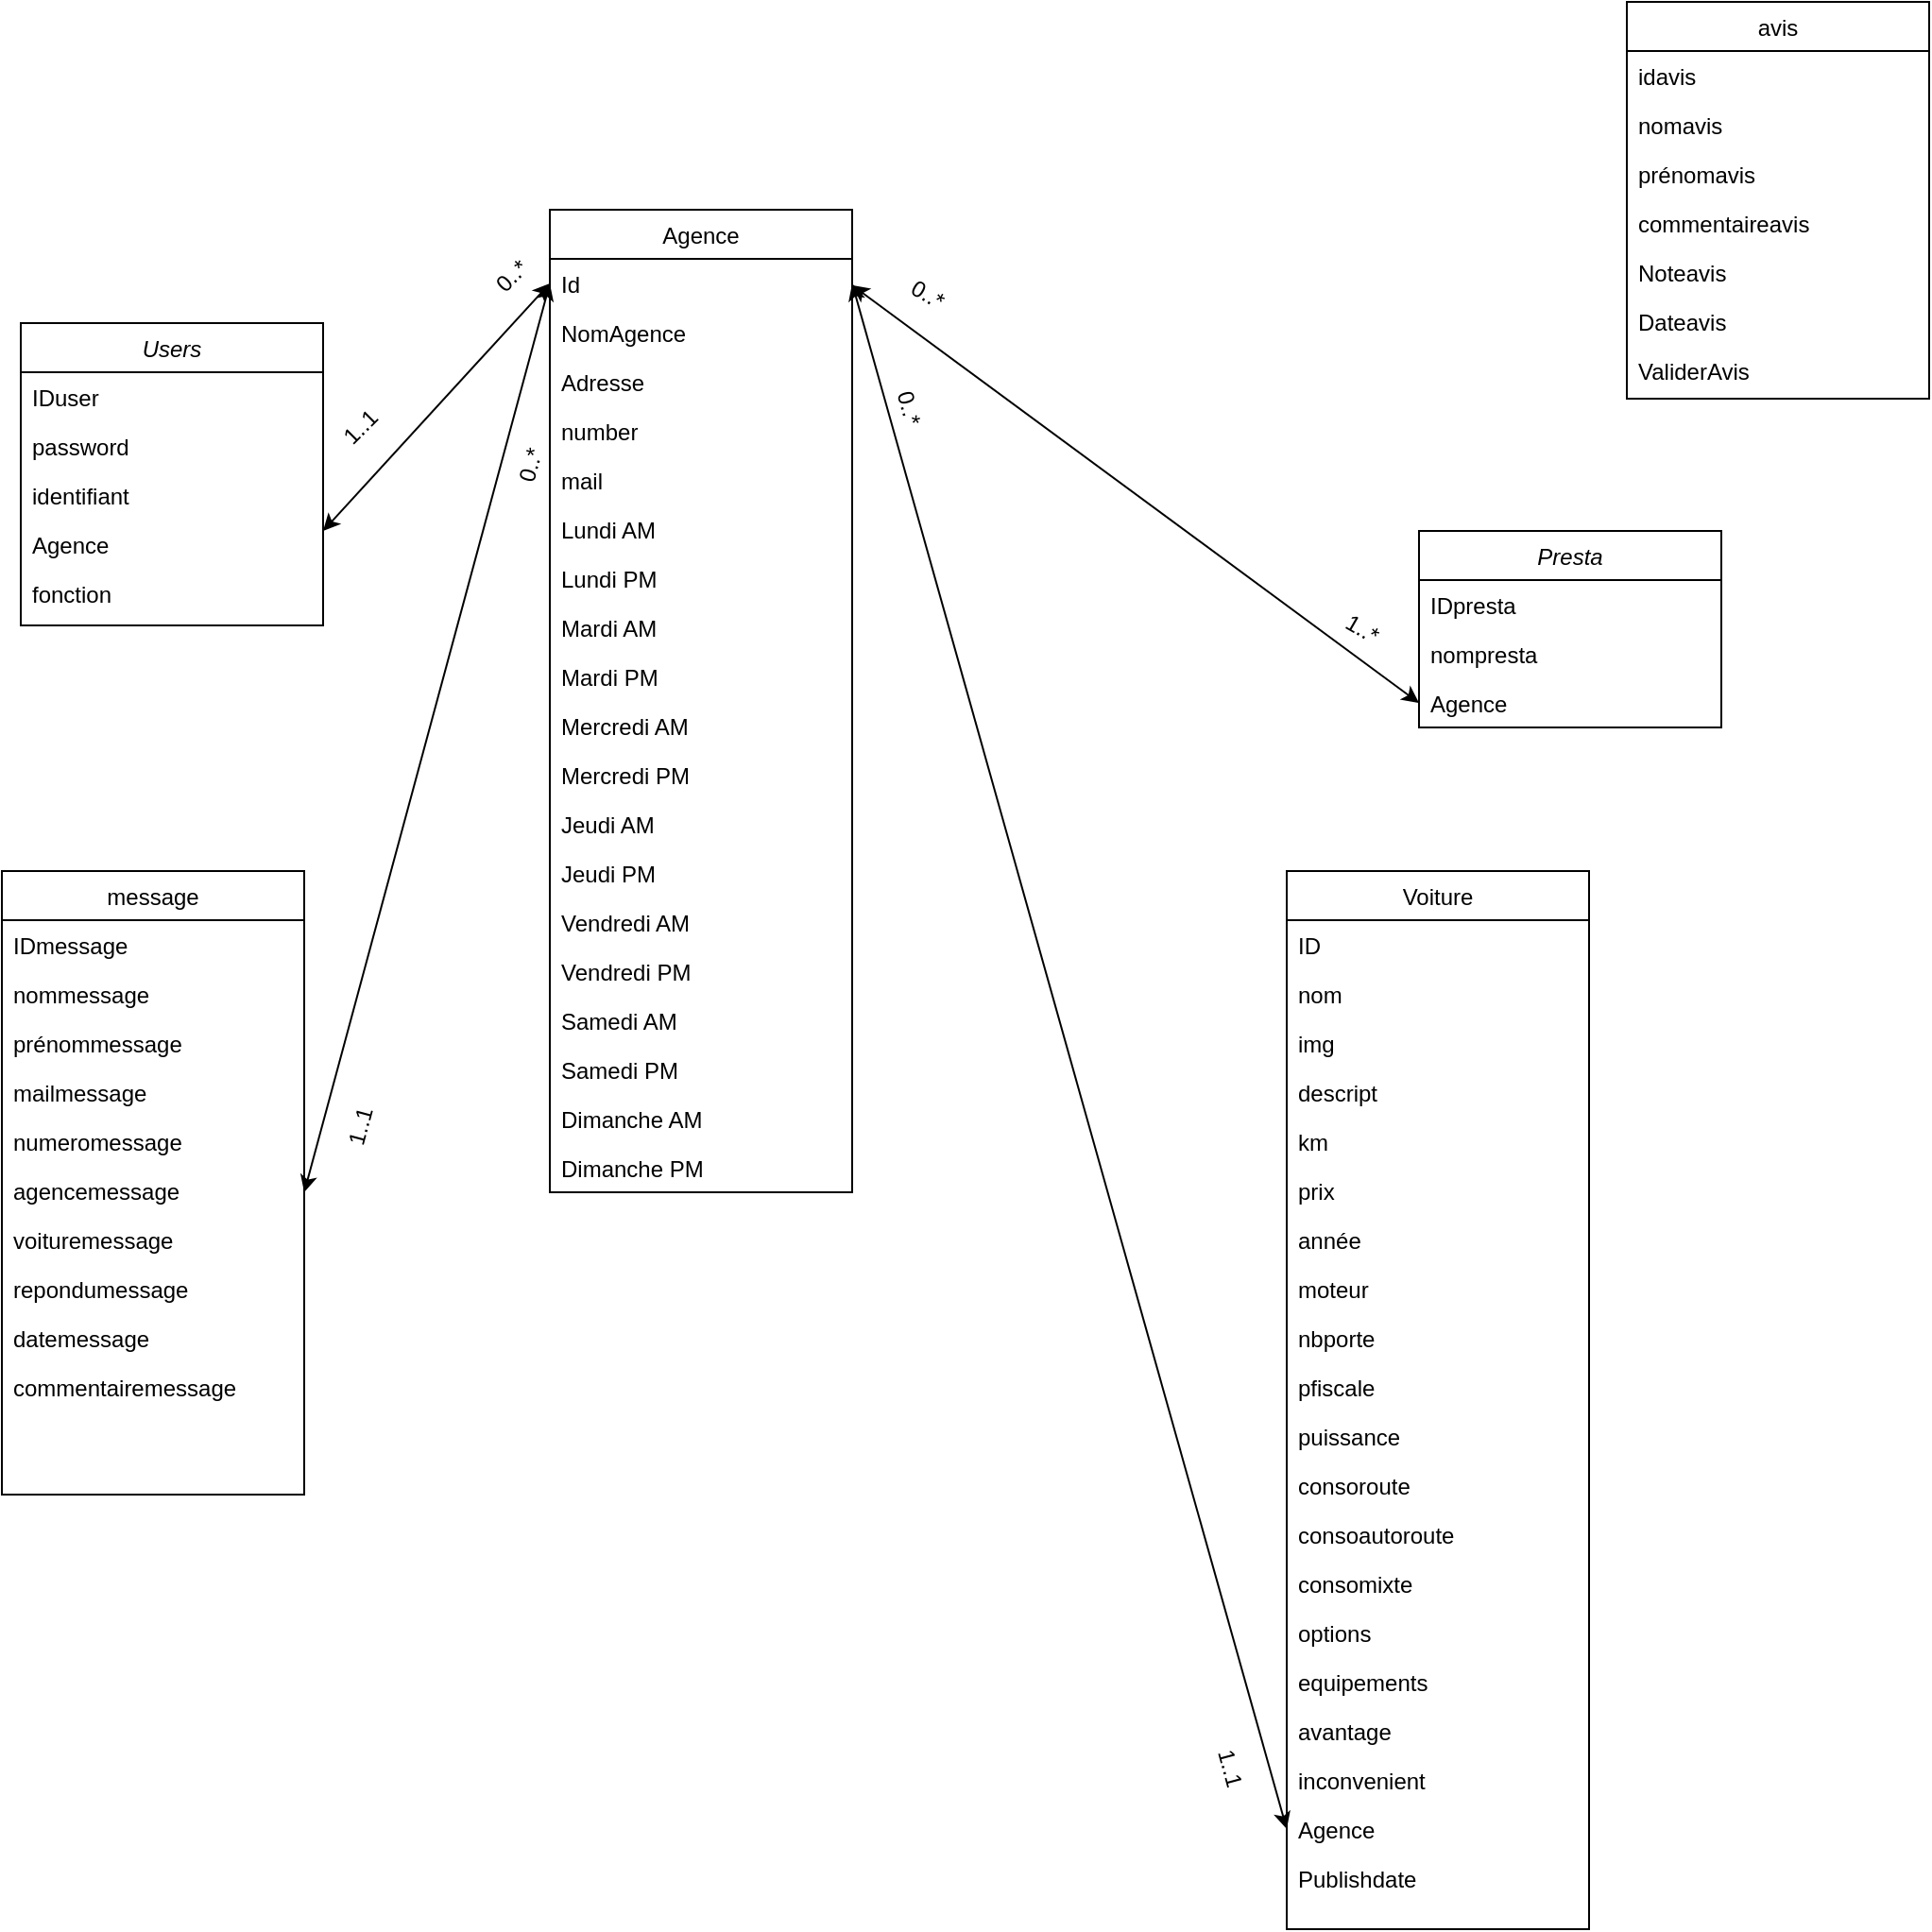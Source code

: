 <mxfile version="21.3.8" type="device">
  <diagram id="C5RBs43oDa-KdzZeNtuy" name="Page-1">
    <mxGraphModel dx="1444" dy="796" grid="1" gridSize="10" guides="1" tooltips="1" connect="1" arrows="1" fold="1" page="1" pageScale="1" pageWidth="827" pageHeight="1169" math="0" shadow="0">
      <root>
        <mxCell id="WIyWlLk6GJQsqaUBKTNV-0" />
        <mxCell id="WIyWlLk6GJQsqaUBKTNV-1" parent="WIyWlLk6GJQsqaUBKTNV-0" />
        <mxCell id="zkfFHV4jXpPFQw0GAbJ--6" value="Agence" style="swimlane;fontStyle=0;align=center;verticalAlign=top;childLayout=stackLayout;horizontal=1;startSize=26;horizontalStack=0;resizeParent=1;resizeLast=0;collapsible=1;marginBottom=0;rounded=0;shadow=0;strokeWidth=1;" parent="WIyWlLk6GJQsqaUBKTNV-1" vertex="1">
          <mxGeometry x="360" y="130" width="160" height="520" as="geometry">
            <mxRectangle x="130" y="380" width="160" height="26" as="alternateBounds" />
          </mxGeometry>
        </mxCell>
        <mxCell id="zkfFHV4jXpPFQw0GAbJ--7" value="Id    " style="text;align=left;verticalAlign=top;spacingLeft=4;spacingRight=4;overflow=hidden;rotatable=0;points=[[0,0.5],[1,0.5]];portConstraint=eastwest;" parent="zkfFHV4jXpPFQw0GAbJ--6" vertex="1">
          <mxGeometry y="26" width="160" height="26" as="geometry" />
        </mxCell>
        <mxCell id="zkfFHV4jXpPFQw0GAbJ--8" value="NomAgence    " style="text;align=left;verticalAlign=top;spacingLeft=4;spacingRight=4;overflow=hidden;rotatable=0;points=[[0,0.5],[1,0.5]];portConstraint=eastwest;rounded=0;shadow=0;html=0;" parent="zkfFHV4jXpPFQw0GAbJ--6" vertex="1">
          <mxGeometry y="52" width="160" height="26" as="geometry" />
        </mxCell>
        <mxCell id="9ano3aEPRu6-5v7LYFzL-0" value="Adresse" style="text;align=left;verticalAlign=top;spacingLeft=4;spacingRight=4;overflow=hidden;rotatable=0;points=[[0,0.5],[1,0.5]];portConstraint=eastwest;rounded=0;shadow=0;html=0;" vertex="1" parent="zkfFHV4jXpPFQw0GAbJ--6">
          <mxGeometry y="78" width="160" height="26" as="geometry" />
        </mxCell>
        <mxCell id="9ano3aEPRu6-5v7LYFzL-1" value="number" style="text;align=left;verticalAlign=top;spacingLeft=4;spacingRight=4;overflow=hidden;rotatable=0;points=[[0,0.5],[1,0.5]];portConstraint=eastwest;rounded=0;shadow=0;html=0;" vertex="1" parent="zkfFHV4jXpPFQw0GAbJ--6">
          <mxGeometry y="104" width="160" height="26" as="geometry" />
        </mxCell>
        <mxCell id="9ano3aEPRu6-5v7LYFzL-2" value="mail" style="text;align=left;verticalAlign=top;spacingLeft=4;spacingRight=4;overflow=hidden;rotatable=0;points=[[0,0.5],[1,0.5]];portConstraint=eastwest;rounded=0;shadow=0;html=0;" vertex="1" parent="zkfFHV4jXpPFQw0GAbJ--6">
          <mxGeometry y="130" width="160" height="26" as="geometry" />
        </mxCell>
        <mxCell id="9ano3aEPRu6-5v7LYFzL-3" value="Lundi AM " style="text;align=left;verticalAlign=top;spacingLeft=4;spacingRight=4;overflow=hidden;rotatable=0;points=[[0,0.5],[1,0.5]];portConstraint=eastwest;rounded=0;shadow=0;html=0;" vertex="1" parent="zkfFHV4jXpPFQw0GAbJ--6">
          <mxGeometry y="156" width="160" height="26" as="geometry" />
        </mxCell>
        <mxCell id="9ano3aEPRu6-5v7LYFzL-6" value="Lundi PM " style="text;align=left;verticalAlign=top;spacingLeft=4;spacingRight=4;overflow=hidden;rotatable=0;points=[[0,0.5],[1,0.5]];portConstraint=eastwest;rounded=0;shadow=0;html=0;" vertex="1" parent="zkfFHV4jXpPFQw0GAbJ--6">
          <mxGeometry y="182" width="160" height="26" as="geometry" />
        </mxCell>
        <mxCell id="9ano3aEPRu6-5v7LYFzL-16" value="Mardi AM " style="text;align=left;verticalAlign=top;spacingLeft=4;spacingRight=4;overflow=hidden;rotatable=0;points=[[0,0.5],[1,0.5]];portConstraint=eastwest;rounded=0;shadow=0;html=0;" vertex="1" parent="zkfFHV4jXpPFQw0GAbJ--6">
          <mxGeometry y="208" width="160" height="26" as="geometry" />
        </mxCell>
        <mxCell id="9ano3aEPRu6-5v7LYFzL-15" value="Mardi PM " style="text;align=left;verticalAlign=top;spacingLeft=4;spacingRight=4;overflow=hidden;rotatable=0;points=[[0,0.5],[1,0.5]];portConstraint=eastwest;rounded=0;shadow=0;html=0;" vertex="1" parent="zkfFHV4jXpPFQw0GAbJ--6">
          <mxGeometry y="234" width="160" height="26" as="geometry" />
        </mxCell>
        <mxCell id="9ano3aEPRu6-5v7LYFzL-14" value="Mercredi AM " style="text;align=left;verticalAlign=top;spacingLeft=4;spacingRight=4;overflow=hidden;rotatable=0;points=[[0,0.5],[1,0.5]];portConstraint=eastwest;rounded=0;shadow=0;html=0;" vertex="1" parent="zkfFHV4jXpPFQw0GAbJ--6">
          <mxGeometry y="260" width="160" height="26" as="geometry" />
        </mxCell>
        <mxCell id="9ano3aEPRu6-5v7LYFzL-13" value="Mercredi PM " style="text;align=left;verticalAlign=top;spacingLeft=4;spacingRight=4;overflow=hidden;rotatable=0;points=[[0,0.5],[1,0.5]];portConstraint=eastwest;rounded=0;shadow=0;html=0;" vertex="1" parent="zkfFHV4jXpPFQw0GAbJ--6">
          <mxGeometry y="286" width="160" height="26" as="geometry" />
        </mxCell>
        <mxCell id="9ano3aEPRu6-5v7LYFzL-12" value="Jeudi AM" style="text;align=left;verticalAlign=top;spacingLeft=4;spacingRight=4;overflow=hidden;rotatable=0;points=[[0,0.5],[1,0.5]];portConstraint=eastwest;rounded=0;shadow=0;html=0;" vertex="1" parent="zkfFHV4jXpPFQw0GAbJ--6">
          <mxGeometry y="312" width="160" height="26" as="geometry" />
        </mxCell>
        <mxCell id="9ano3aEPRu6-5v7LYFzL-11" value="Jeudi PM" style="text;align=left;verticalAlign=top;spacingLeft=4;spacingRight=4;overflow=hidden;rotatable=0;points=[[0,0.5],[1,0.5]];portConstraint=eastwest;rounded=0;shadow=0;html=0;" vertex="1" parent="zkfFHV4jXpPFQw0GAbJ--6">
          <mxGeometry y="338" width="160" height="26" as="geometry" />
        </mxCell>
        <mxCell id="9ano3aEPRu6-5v7LYFzL-10" value="Vendredi AM" style="text;align=left;verticalAlign=top;spacingLeft=4;spacingRight=4;overflow=hidden;rotatable=0;points=[[0,0.5],[1,0.5]];portConstraint=eastwest;rounded=0;shadow=0;html=0;" vertex="1" parent="zkfFHV4jXpPFQw0GAbJ--6">
          <mxGeometry y="364" width="160" height="26" as="geometry" />
        </mxCell>
        <mxCell id="9ano3aEPRu6-5v7LYFzL-9" value="Vendredi PM" style="text;align=left;verticalAlign=top;spacingLeft=4;spacingRight=4;overflow=hidden;rotatable=0;points=[[0,0.5],[1,0.5]];portConstraint=eastwest;rounded=0;shadow=0;html=0;" vertex="1" parent="zkfFHV4jXpPFQw0GAbJ--6">
          <mxGeometry y="390" width="160" height="26" as="geometry" />
        </mxCell>
        <mxCell id="9ano3aEPRu6-5v7LYFzL-8" value="Samedi AM" style="text;align=left;verticalAlign=top;spacingLeft=4;spacingRight=4;overflow=hidden;rotatable=0;points=[[0,0.5],[1,0.5]];portConstraint=eastwest;rounded=0;shadow=0;html=0;" vertex="1" parent="zkfFHV4jXpPFQw0GAbJ--6">
          <mxGeometry y="416" width="160" height="26" as="geometry" />
        </mxCell>
        <mxCell id="9ano3aEPRu6-5v7LYFzL-7" value="Samedi PM" style="text;align=left;verticalAlign=top;spacingLeft=4;spacingRight=4;overflow=hidden;rotatable=0;points=[[0,0.5],[1,0.5]];portConstraint=eastwest;rounded=0;shadow=0;html=0;" vertex="1" parent="zkfFHV4jXpPFQw0GAbJ--6">
          <mxGeometry y="442" width="160" height="26" as="geometry" />
        </mxCell>
        <mxCell id="9ano3aEPRu6-5v7LYFzL-5" value="Dimanche AM" style="text;align=left;verticalAlign=top;spacingLeft=4;spacingRight=4;overflow=hidden;rotatable=0;points=[[0,0.5],[1,0.5]];portConstraint=eastwest;rounded=0;shadow=0;html=0;" vertex="1" parent="zkfFHV4jXpPFQw0GAbJ--6">
          <mxGeometry y="468" width="160" height="26" as="geometry" />
        </mxCell>
        <mxCell id="9ano3aEPRu6-5v7LYFzL-4" value="Dimanche PM" style="text;align=left;verticalAlign=top;spacingLeft=4;spacingRight=4;overflow=hidden;rotatable=0;points=[[0,0.5],[1,0.5]];portConstraint=eastwest;rounded=0;shadow=0;html=0;" vertex="1" parent="zkfFHV4jXpPFQw0GAbJ--6">
          <mxGeometry y="494" width="160" height="26" as="geometry" />
        </mxCell>
        <mxCell id="zkfFHV4jXpPFQw0GAbJ--13" value="avis" style="swimlane;fontStyle=0;align=center;verticalAlign=top;childLayout=stackLayout;horizontal=1;startSize=26;horizontalStack=0;resizeParent=1;resizeLast=0;collapsible=1;marginBottom=0;rounded=0;shadow=0;strokeWidth=1;" parent="WIyWlLk6GJQsqaUBKTNV-1" vertex="1">
          <mxGeometry x="930" y="20" width="160" height="210" as="geometry">
            <mxRectangle x="340" y="380" width="170" height="26" as="alternateBounds" />
          </mxGeometry>
        </mxCell>
        <mxCell id="zkfFHV4jXpPFQw0GAbJ--14" value="idavis" style="text;align=left;verticalAlign=top;spacingLeft=4;spacingRight=4;overflow=hidden;rotatable=0;points=[[0,0.5],[1,0.5]];portConstraint=eastwest;" parent="zkfFHV4jXpPFQw0GAbJ--13" vertex="1">
          <mxGeometry y="26" width="160" height="26" as="geometry" />
        </mxCell>
        <mxCell id="9ano3aEPRu6-5v7LYFzL-23" value="nomavis" style="text;align=left;verticalAlign=top;spacingLeft=4;spacingRight=4;overflow=hidden;rotatable=0;points=[[0,0.5],[1,0.5]];portConstraint=eastwest;" vertex="1" parent="zkfFHV4jXpPFQw0GAbJ--13">
          <mxGeometry y="52" width="160" height="26" as="geometry" />
        </mxCell>
        <mxCell id="9ano3aEPRu6-5v7LYFzL-22" value="prénomavis" style="text;align=left;verticalAlign=top;spacingLeft=4;spacingRight=4;overflow=hidden;rotatable=0;points=[[0,0.5],[1,0.5]];portConstraint=eastwest;" vertex="1" parent="zkfFHV4jXpPFQw0GAbJ--13">
          <mxGeometry y="78" width="160" height="26" as="geometry" />
        </mxCell>
        <mxCell id="9ano3aEPRu6-5v7LYFzL-21" value="commentaireavis" style="text;align=left;verticalAlign=top;spacingLeft=4;spacingRight=4;overflow=hidden;rotatable=0;points=[[0,0.5],[1,0.5]];portConstraint=eastwest;" vertex="1" parent="zkfFHV4jXpPFQw0GAbJ--13">
          <mxGeometry y="104" width="160" height="26" as="geometry" />
        </mxCell>
        <mxCell id="9ano3aEPRu6-5v7LYFzL-20" value="Noteavis" style="text;align=left;verticalAlign=top;spacingLeft=4;spacingRight=4;overflow=hidden;rotatable=0;points=[[0,0.5],[1,0.5]];portConstraint=eastwest;" vertex="1" parent="zkfFHV4jXpPFQw0GAbJ--13">
          <mxGeometry y="130" width="160" height="26" as="geometry" />
        </mxCell>
        <mxCell id="9ano3aEPRu6-5v7LYFzL-19" value="Dateavis" style="text;align=left;verticalAlign=top;spacingLeft=4;spacingRight=4;overflow=hidden;rotatable=0;points=[[0,0.5],[1,0.5]];portConstraint=eastwest;" vertex="1" parent="zkfFHV4jXpPFQw0GAbJ--13">
          <mxGeometry y="156" width="160" height="26" as="geometry" />
        </mxCell>
        <mxCell id="9ano3aEPRu6-5v7LYFzL-18" value="ValiderAvis" style="text;align=left;verticalAlign=top;spacingLeft=4;spacingRight=4;overflow=hidden;rotatable=0;points=[[0,0.5],[1,0.5]];portConstraint=eastwest;" vertex="1" parent="zkfFHV4jXpPFQw0GAbJ--13">
          <mxGeometry y="182" width="160" height="26" as="geometry" />
        </mxCell>
        <mxCell id="9ano3aEPRu6-5v7LYFzL-25" value="message" style="swimlane;fontStyle=0;align=center;verticalAlign=top;childLayout=stackLayout;horizontal=1;startSize=26;horizontalStack=0;resizeParent=1;resizeLast=0;collapsible=1;marginBottom=0;rounded=0;shadow=0;strokeWidth=1;" vertex="1" parent="WIyWlLk6GJQsqaUBKTNV-1">
          <mxGeometry x="70" y="480" width="160" height="330" as="geometry">
            <mxRectangle x="340" y="380" width="170" height="26" as="alternateBounds" />
          </mxGeometry>
        </mxCell>
        <mxCell id="9ano3aEPRu6-5v7LYFzL-26" value="IDmessage" style="text;align=left;verticalAlign=top;spacingLeft=4;spacingRight=4;overflow=hidden;rotatable=0;points=[[0,0.5],[1,0.5]];portConstraint=eastwest;" vertex="1" parent="9ano3aEPRu6-5v7LYFzL-25">
          <mxGeometry y="26" width="160" height="26" as="geometry" />
        </mxCell>
        <mxCell id="9ano3aEPRu6-5v7LYFzL-27" value="nommessage    " style="text;align=left;verticalAlign=top;spacingLeft=4;spacingRight=4;overflow=hidden;rotatable=0;points=[[0,0.5],[1,0.5]];portConstraint=eastwest;" vertex="1" parent="9ano3aEPRu6-5v7LYFzL-25">
          <mxGeometry y="52" width="160" height="26" as="geometry" />
        </mxCell>
        <mxCell id="9ano3aEPRu6-5v7LYFzL-28" value="prénommessage" style="text;align=left;verticalAlign=top;spacingLeft=4;spacingRight=4;overflow=hidden;rotatable=0;points=[[0,0.5],[1,0.5]];portConstraint=eastwest;" vertex="1" parent="9ano3aEPRu6-5v7LYFzL-25">
          <mxGeometry y="78" width="160" height="26" as="geometry" />
        </mxCell>
        <mxCell id="9ano3aEPRu6-5v7LYFzL-29" value="mailmessage" style="text;align=left;verticalAlign=top;spacingLeft=4;spacingRight=4;overflow=hidden;rotatable=0;points=[[0,0.5],[1,0.5]];portConstraint=eastwest;" vertex="1" parent="9ano3aEPRu6-5v7LYFzL-25">
          <mxGeometry y="104" width="160" height="26" as="geometry" />
        </mxCell>
        <mxCell id="9ano3aEPRu6-5v7LYFzL-30" value="numeromessage" style="text;align=left;verticalAlign=top;spacingLeft=4;spacingRight=4;overflow=hidden;rotatable=0;points=[[0,0.5],[1,0.5]];portConstraint=eastwest;" vertex="1" parent="9ano3aEPRu6-5v7LYFzL-25">
          <mxGeometry y="130" width="160" height="26" as="geometry" />
        </mxCell>
        <mxCell id="9ano3aEPRu6-5v7LYFzL-31" value="agencemessage" style="text;align=left;verticalAlign=top;spacingLeft=4;spacingRight=4;overflow=hidden;rotatable=0;points=[[0,0.5],[1,0.5]];portConstraint=eastwest;" vertex="1" parent="9ano3aEPRu6-5v7LYFzL-25">
          <mxGeometry y="156" width="160" height="26" as="geometry" />
        </mxCell>
        <mxCell id="9ano3aEPRu6-5v7LYFzL-32" value="voituremessage" style="text;align=left;verticalAlign=top;spacingLeft=4;spacingRight=4;overflow=hidden;rotatable=0;points=[[0,0.5],[1,0.5]];portConstraint=eastwest;" vertex="1" parent="9ano3aEPRu6-5v7LYFzL-25">
          <mxGeometry y="182" width="160" height="26" as="geometry" />
        </mxCell>
        <mxCell id="9ano3aEPRu6-5v7LYFzL-33" value="repondumessage" style="text;align=left;verticalAlign=top;spacingLeft=4;spacingRight=4;overflow=hidden;rotatable=0;points=[[0,0.5],[1,0.5]];portConstraint=eastwest;" vertex="1" parent="9ano3aEPRu6-5v7LYFzL-25">
          <mxGeometry y="208" width="160" height="26" as="geometry" />
        </mxCell>
        <mxCell id="9ano3aEPRu6-5v7LYFzL-35" value="datemessage" style="text;align=left;verticalAlign=top;spacingLeft=4;spacingRight=4;overflow=hidden;rotatable=0;points=[[0,0.5],[1,0.5]];portConstraint=eastwest;" vertex="1" parent="9ano3aEPRu6-5v7LYFzL-25">
          <mxGeometry y="234" width="160" height="26" as="geometry" />
        </mxCell>
        <mxCell id="9ano3aEPRu6-5v7LYFzL-34" value="commentairemessage" style="text;align=left;verticalAlign=top;spacingLeft=4;spacingRight=4;overflow=hidden;rotatable=0;points=[[0,0.5],[1,0.5]];portConstraint=eastwest;" vertex="1" parent="9ano3aEPRu6-5v7LYFzL-25">
          <mxGeometry y="260" width="160" height="26" as="geometry" />
        </mxCell>
        <mxCell id="9ano3aEPRu6-5v7LYFzL-36" value="Presta" style="swimlane;fontStyle=2;align=center;verticalAlign=top;childLayout=stackLayout;horizontal=1;startSize=26;horizontalStack=0;resizeParent=1;resizeLast=0;collapsible=1;marginBottom=0;rounded=0;shadow=0;strokeWidth=1;" vertex="1" parent="WIyWlLk6GJQsqaUBKTNV-1">
          <mxGeometry x="820" y="300" width="160" height="104" as="geometry">
            <mxRectangle x="230" y="140" width="160" height="26" as="alternateBounds" />
          </mxGeometry>
        </mxCell>
        <mxCell id="9ano3aEPRu6-5v7LYFzL-37" value="IDpresta" style="text;align=left;verticalAlign=top;spacingLeft=4;spacingRight=4;overflow=hidden;rotatable=0;points=[[0,0.5],[1,0.5]];portConstraint=eastwest;" vertex="1" parent="9ano3aEPRu6-5v7LYFzL-36">
          <mxGeometry y="26" width="160" height="26" as="geometry" />
        </mxCell>
        <mxCell id="9ano3aEPRu6-5v7LYFzL-38" value="nompresta" style="text;align=left;verticalAlign=top;spacingLeft=4;spacingRight=4;overflow=hidden;rotatable=0;points=[[0,0.5],[1,0.5]];portConstraint=eastwest;rounded=0;shadow=0;html=0;" vertex="1" parent="9ano3aEPRu6-5v7LYFzL-36">
          <mxGeometry y="52" width="160" height="26" as="geometry" />
        </mxCell>
        <mxCell id="9ano3aEPRu6-5v7LYFzL-39" value="Agence" style="text;align=left;verticalAlign=top;spacingLeft=4;spacingRight=4;overflow=hidden;rotatable=0;points=[[0,0.5],[1,0.5]];portConstraint=eastwest;rounded=0;shadow=0;html=0;" vertex="1" parent="9ano3aEPRu6-5v7LYFzL-36">
          <mxGeometry y="78" width="160" height="26" as="geometry" />
        </mxCell>
        <mxCell id="9ano3aEPRu6-5v7LYFzL-43" value="Users" style="swimlane;fontStyle=2;align=center;verticalAlign=top;childLayout=stackLayout;horizontal=1;startSize=26;horizontalStack=0;resizeParent=1;resizeLast=0;collapsible=1;marginBottom=0;rounded=0;shadow=0;strokeWidth=1;" vertex="1" parent="WIyWlLk6GJQsqaUBKTNV-1">
          <mxGeometry x="80" y="190" width="160" height="160" as="geometry">
            <mxRectangle x="230" y="140" width="160" height="26" as="alternateBounds" />
          </mxGeometry>
        </mxCell>
        <mxCell id="9ano3aEPRu6-5v7LYFzL-44" value="IDuser" style="text;align=left;verticalAlign=top;spacingLeft=4;spacingRight=4;overflow=hidden;rotatable=0;points=[[0,0.5],[1,0.5]];portConstraint=eastwest;" vertex="1" parent="9ano3aEPRu6-5v7LYFzL-43">
          <mxGeometry y="26" width="160" height="26" as="geometry" />
        </mxCell>
        <mxCell id="9ano3aEPRu6-5v7LYFzL-45" value="password" style="text;align=left;verticalAlign=top;spacingLeft=4;spacingRight=4;overflow=hidden;rotatable=0;points=[[0,0.5],[1,0.5]];portConstraint=eastwest;rounded=0;shadow=0;html=0;" vertex="1" parent="9ano3aEPRu6-5v7LYFzL-43">
          <mxGeometry y="52" width="160" height="26" as="geometry" />
        </mxCell>
        <mxCell id="9ano3aEPRu6-5v7LYFzL-46" value="identifiant" style="text;align=left;verticalAlign=top;spacingLeft=4;spacingRight=4;overflow=hidden;rotatable=0;points=[[0,0.5],[1,0.5]];portConstraint=eastwest;rounded=0;shadow=0;html=0;" vertex="1" parent="9ano3aEPRu6-5v7LYFzL-43">
          <mxGeometry y="78" width="160" height="26" as="geometry" />
        </mxCell>
        <mxCell id="9ano3aEPRu6-5v7LYFzL-48" value="Agence" style="text;align=left;verticalAlign=top;spacingLeft=4;spacingRight=4;overflow=hidden;rotatable=0;points=[[0,0.5],[1,0.5]];portConstraint=eastwest;rounded=0;shadow=0;html=0;" vertex="1" parent="9ano3aEPRu6-5v7LYFzL-43">
          <mxGeometry y="104" width="160" height="26" as="geometry" />
        </mxCell>
        <mxCell id="9ano3aEPRu6-5v7LYFzL-47" value="fonction" style="text;align=left;verticalAlign=top;spacingLeft=4;spacingRight=4;overflow=hidden;rotatable=0;points=[[0,0.5],[1,0.5]];portConstraint=eastwest;rounded=0;shadow=0;html=0;" vertex="1" parent="9ano3aEPRu6-5v7LYFzL-43">
          <mxGeometry y="130" width="160" height="26" as="geometry" />
        </mxCell>
        <mxCell id="9ano3aEPRu6-5v7LYFzL-49" value="Voiture" style="swimlane;fontStyle=0;align=center;verticalAlign=top;childLayout=stackLayout;horizontal=1;startSize=26;horizontalStack=0;resizeParent=1;resizeLast=0;collapsible=1;marginBottom=0;rounded=0;shadow=0;strokeWidth=1;" vertex="1" parent="WIyWlLk6GJQsqaUBKTNV-1">
          <mxGeometry x="750" y="480" width="160" height="560" as="geometry">
            <mxRectangle x="550" y="140" width="160" height="26" as="alternateBounds" />
          </mxGeometry>
        </mxCell>
        <mxCell id="9ano3aEPRu6-5v7LYFzL-50" value="ID" style="text;align=left;verticalAlign=top;spacingLeft=4;spacingRight=4;overflow=hidden;rotatable=0;points=[[0,0.5],[1,0.5]];portConstraint=eastwest;" vertex="1" parent="9ano3aEPRu6-5v7LYFzL-49">
          <mxGeometry y="26" width="160" height="26" as="geometry" />
        </mxCell>
        <mxCell id="9ano3aEPRu6-5v7LYFzL-51" value="nom" style="text;align=left;verticalAlign=top;spacingLeft=4;spacingRight=4;overflow=hidden;rotatable=0;points=[[0,0.5],[1,0.5]];portConstraint=eastwest;rounded=0;shadow=0;html=0;" vertex="1" parent="9ano3aEPRu6-5v7LYFzL-49">
          <mxGeometry y="52" width="160" height="26" as="geometry" />
        </mxCell>
        <mxCell id="9ano3aEPRu6-5v7LYFzL-52" value="img" style="text;align=left;verticalAlign=top;spacingLeft=4;spacingRight=4;overflow=hidden;rotatable=0;points=[[0,0.5],[1,0.5]];portConstraint=eastwest;rounded=0;shadow=0;html=0;" vertex="1" parent="9ano3aEPRu6-5v7LYFzL-49">
          <mxGeometry y="78" width="160" height="26" as="geometry" />
        </mxCell>
        <mxCell id="9ano3aEPRu6-5v7LYFzL-53" value="descript" style="text;align=left;verticalAlign=top;spacingLeft=4;spacingRight=4;overflow=hidden;rotatable=0;points=[[0,0.5],[1,0.5]];portConstraint=eastwest;rounded=0;shadow=0;html=0;" vertex="1" parent="9ano3aEPRu6-5v7LYFzL-49">
          <mxGeometry y="104" width="160" height="26" as="geometry" />
        </mxCell>
        <mxCell id="9ano3aEPRu6-5v7LYFzL-54" value="km" style="text;align=left;verticalAlign=top;spacingLeft=4;spacingRight=4;overflow=hidden;rotatable=0;points=[[0,0.5],[1,0.5]];portConstraint=eastwest;rounded=0;shadow=0;html=0;" vertex="1" parent="9ano3aEPRu6-5v7LYFzL-49">
          <mxGeometry y="130" width="160" height="26" as="geometry" />
        </mxCell>
        <mxCell id="9ano3aEPRu6-5v7LYFzL-61" value="prix" style="text;align=left;verticalAlign=top;spacingLeft=4;spacingRight=4;overflow=hidden;rotatable=0;points=[[0,0.5],[1,0.5]];portConstraint=eastwest;rounded=0;shadow=0;html=0;" vertex="1" parent="9ano3aEPRu6-5v7LYFzL-49">
          <mxGeometry y="156" width="160" height="26" as="geometry" />
        </mxCell>
        <mxCell id="9ano3aEPRu6-5v7LYFzL-70" value="année" style="text;align=left;verticalAlign=top;spacingLeft=4;spacingRight=4;overflow=hidden;rotatable=0;points=[[0,0.5],[1,0.5]];portConstraint=eastwest;rounded=0;shadow=0;html=0;" vertex="1" parent="9ano3aEPRu6-5v7LYFzL-49">
          <mxGeometry y="182" width="160" height="26" as="geometry" />
        </mxCell>
        <mxCell id="9ano3aEPRu6-5v7LYFzL-67" value="moteur" style="text;align=left;verticalAlign=top;spacingLeft=4;spacingRight=4;overflow=hidden;rotatable=0;points=[[0,0.5],[1,0.5]];portConstraint=eastwest;rounded=0;shadow=0;html=0;" vertex="1" parent="9ano3aEPRu6-5v7LYFzL-49">
          <mxGeometry y="208" width="160" height="26" as="geometry" />
        </mxCell>
        <mxCell id="9ano3aEPRu6-5v7LYFzL-66" value="nbporte" style="text;align=left;verticalAlign=top;spacingLeft=4;spacingRight=4;overflow=hidden;rotatable=0;points=[[0,0.5],[1,0.5]];portConstraint=eastwest;rounded=0;shadow=0;html=0;" vertex="1" parent="9ano3aEPRu6-5v7LYFzL-49">
          <mxGeometry y="234" width="160" height="26" as="geometry" />
        </mxCell>
        <mxCell id="9ano3aEPRu6-5v7LYFzL-65" value="pfiscale" style="text;align=left;verticalAlign=top;spacingLeft=4;spacingRight=4;overflow=hidden;rotatable=0;points=[[0,0.5],[1,0.5]];portConstraint=eastwest;rounded=0;shadow=0;html=0;" vertex="1" parent="9ano3aEPRu6-5v7LYFzL-49">
          <mxGeometry y="260" width="160" height="26" as="geometry" />
        </mxCell>
        <mxCell id="9ano3aEPRu6-5v7LYFzL-64" value="puissance" style="text;align=left;verticalAlign=top;spacingLeft=4;spacingRight=4;overflow=hidden;rotatable=0;points=[[0,0.5],[1,0.5]];portConstraint=eastwest;rounded=0;shadow=0;html=0;" vertex="1" parent="9ano3aEPRu6-5v7LYFzL-49">
          <mxGeometry y="286" width="160" height="26" as="geometry" />
        </mxCell>
        <mxCell id="9ano3aEPRu6-5v7LYFzL-63" value="consoroute" style="text;align=left;verticalAlign=top;spacingLeft=4;spacingRight=4;overflow=hidden;rotatable=0;points=[[0,0.5],[1,0.5]];portConstraint=eastwest;rounded=0;shadow=0;html=0;" vertex="1" parent="9ano3aEPRu6-5v7LYFzL-49">
          <mxGeometry y="312" width="160" height="26" as="geometry" />
        </mxCell>
        <mxCell id="9ano3aEPRu6-5v7LYFzL-62" value="consoautoroute" style="text;align=left;verticalAlign=top;spacingLeft=4;spacingRight=4;overflow=hidden;rotatable=0;points=[[0,0.5],[1,0.5]];portConstraint=eastwest;rounded=0;shadow=0;html=0;" vertex="1" parent="9ano3aEPRu6-5v7LYFzL-49">
          <mxGeometry y="338" width="160" height="26" as="geometry" />
        </mxCell>
        <mxCell id="9ano3aEPRu6-5v7LYFzL-60" value="consomixte" style="text;align=left;verticalAlign=top;spacingLeft=4;spacingRight=4;overflow=hidden;rotatable=0;points=[[0,0.5],[1,0.5]];portConstraint=eastwest;rounded=0;shadow=0;html=0;" vertex="1" parent="9ano3aEPRu6-5v7LYFzL-49">
          <mxGeometry y="364" width="160" height="26" as="geometry" />
        </mxCell>
        <mxCell id="9ano3aEPRu6-5v7LYFzL-59" value="options" style="text;align=left;verticalAlign=top;spacingLeft=4;spacingRight=4;overflow=hidden;rotatable=0;points=[[0,0.5],[1,0.5]];portConstraint=eastwest;rounded=0;shadow=0;html=0;" vertex="1" parent="9ano3aEPRu6-5v7LYFzL-49">
          <mxGeometry y="390" width="160" height="26" as="geometry" />
        </mxCell>
        <mxCell id="9ano3aEPRu6-5v7LYFzL-58" value="equipements" style="text;align=left;verticalAlign=top;spacingLeft=4;spacingRight=4;overflow=hidden;rotatable=0;points=[[0,0.5],[1,0.5]];portConstraint=eastwest;rounded=0;shadow=0;html=0;" vertex="1" parent="9ano3aEPRu6-5v7LYFzL-49">
          <mxGeometry y="416" width="160" height="26" as="geometry" />
        </mxCell>
        <mxCell id="9ano3aEPRu6-5v7LYFzL-72" value="avantage" style="text;align=left;verticalAlign=top;spacingLeft=4;spacingRight=4;overflow=hidden;rotatable=0;points=[[0,0.5],[1,0.5]];portConstraint=eastwest;rounded=0;shadow=0;html=0;" vertex="1" parent="9ano3aEPRu6-5v7LYFzL-49">
          <mxGeometry y="442" width="160" height="26" as="geometry" />
        </mxCell>
        <mxCell id="9ano3aEPRu6-5v7LYFzL-71" value="inconvenient" style="text;align=left;verticalAlign=top;spacingLeft=4;spacingRight=4;overflow=hidden;rotatable=0;points=[[0,0.5],[1,0.5]];portConstraint=eastwest;rounded=0;shadow=0;html=0;" vertex="1" parent="9ano3aEPRu6-5v7LYFzL-49">
          <mxGeometry y="468" width="160" height="26" as="geometry" />
        </mxCell>
        <mxCell id="9ano3aEPRu6-5v7LYFzL-69" value="Agence" style="text;align=left;verticalAlign=top;spacingLeft=4;spacingRight=4;overflow=hidden;rotatable=0;points=[[0,0.5],[1,0.5]];portConstraint=eastwest;rounded=0;shadow=0;html=0;" vertex="1" parent="9ano3aEPRu6-5v7LYFzL-49">
          <mxGeometry y="494" width="160" height="26" as="geometry" />
        </mxCell>
        <mxCell id="9ano3aEPRu6-5v7LYFzL-68" value="Publishdate" style="text;align=left;verticalAlign=top;spacingLeft=4;spacingRight=4;overflow=hidden;rotatable=0;points=[[0,0.5],[1,0.5]];portConstraint=eastwest;rounded=0;shadow=0;html=0;" vertex="1" parent="9ano3aEPRu6-5v7LYFzL-49">
          <mxGeometry y="520" width="160" height="26" as="geometry" />
        </mxCell>
        <mxCell id="9ano3aEPRu6-5v7LYFzL-75" value="" style="endArrow=classic;startArrow=classic;html=1;rounded=0;entryX=0;entryY=0.5;entryDx=0;entryDy=0;exitX=1;exitY=0.5;exitDx=0;exitDy=0;" edge="1" parent="WIyWlLk6GJQsqaUBKTNV-1" source="zkfFHV4jXpPFQw0GAbJ--7" target="9ano3aEPRu6-5v7LYFzL-69">
          <mxGeometry width="50" height="50" relative="1" as="geometry">
            <mxPoint x="520" y="200" as="sourcePoint" />
            <mxPoint x="570" y="150" as="targetPoint" />
          </mxGeometry>
        </mxCell>
        <mxCell id="9ano3aEPRu6-5v7LYFzL-76" value="" style="endArrow=classic;startArrow=classic;html=1;rounded=0;entryX=0;entryY=0.5;entryDx=0;entryDy=0;" edge="1" parent="WIyWlLk6GJQsqaUBKTNV-1" target="zkfFHV4jXpPFQw0GAbJ--7">
          <mxGeometry width="50" height="50" relative="1" as="geometry">
            <mxPoint x="240" y="300" as="sourcePoint" />
            <mxPoint x="290" y="250" as="targetPoint" />
          </mxGeometry>
        </mxCell>
        <mxCell id="9ano3aEPRu6-5v7LYFzL-77" value="" style="endArrow=classic;startArrow=classic;html=1;rounded=0;entryX=0;entryY=0.5;entryDx=0;entryDy=0;" edge="1" parent="WIyWlLk6GJQsqaUBKTNV-1" target="zkfFHV4jXpPFQw0GAbJ--7">
          <mxGeometry width="50" height="50" relative="1" as="geometry">
            <mxPoint x="230" y="650" as="sourcePoint" />
            <mxPoint x="280" y="600" as="targetPoint" />
          </mxGeometry>
        </mxCell>
        <mxCell id="9ano3aEPRu6-5v7LYFzL-78" value="" style="endArrow=classic;startArrow=classic;html=1;rounded=0;entryX=0;entryY=0.5;entryDx=0;entryDy=0;" edge="1" parent="WIyWlLk6GJQsqaUBKTNV-1" target="9ano3aEPRu6-5v7LYFzL-39">
          <mxGeometry width="50" height="50" relative="1" as="geometry">
            <mxPoint x="520" y="170" as="sourcePoint" />
            <mxPoint x="570" y="120" as="targetPoint" />
          </mxGeometry>
        </mxCell>
        <mxCell id="9ano3aEPRu6-5v7LYFzL-79" value="1..1" style="text;html=1;strokeColor=none;fillColor=none;align=center;verticalAlign=middle;whiteSpace=wrap;rounded=0;rotation=-45;" vertex="1" parent="WIyWlLk6GJQsqaUBKTNV-1">
          <mxGeometry x="230" y="230" width="60" height="30" as="geometry" />
        </mxCell>
        <mxCell id="9ano3aEPRu6-5v7LYFzL-80" value="0..*" style="text;html=1;strokeColor=none;fillColor=none;align=center;verticalAlign=middle;whiteSpace=wrap;rounded=0;rotation=-45;" vertex="1" parent="WIyWlLk6GJQsqaUBKTNV-1">
          <mxGeometry x="310" y="150" width="60" height="30" as="geometry" />
        </mxCell>
        <mxCell id="9ano3aEPRu6-5v7LYFzL-82" value="1..1" style="text;html=1;strokeColor=none;fillColor=none;align=center;verticalAlign=middle;whiteSpace=wrap;rounded=0;rotation=-75;" vertex="1" parent="WIyWlLk6GJQsqaUBKTNV-1">
          <mxGeometry x="230" y="600" width="60" height="30" as="geometry" />
        </mxCell>
        <mxCell id="9ano3aEPRu6-5v7LYFzL-89" value="0..*" style="text;html=1;strokeColor=none;fillColor=none;align=center;verticalAlign=middle;whiteSpace=wrap;rounded=0;rotation=-75;" vertex="1" parent="WIyWlLk6GJQsqaUBKTNV-1">
          <mxGeometry x="320" y="250" width="60" height="30" as="geometry" />
        </mxCell>
        <mxCell id="9ano3aEPRu6-5v7LYFzL-94" value="1..*" style="text;html=1;strokeColor=none;fillColor=none;align=center;verticalAlign=middle;whiteSpace=wrap;rounded=0;rotation=30;" vertex="1" parent="WIyWlLk6GJQsqaUBKTNV-1">
          <mxGeometry x="760" y="337" width="60" height="30" as="geometry" />
        </mxCell>
        <mxCell id="9ano3aEPRu6-5v7LYFzL-95" value="0..*" style="text;html=1;strokeColor=none;fillColor=none;align=center;verticalAlign=middle;whiteSpace=wrap;rounded=0;rotation=30;" vertex="1" parent="WIyWlLk6GJQsqaUBKTNV-1">
          <mxGeometry x="530" y="160" width="60" height="30" as="geometry" />
        </mxCell>
        <mxCell id="9ano3aEPRu6-5v7LYFzL-96" value="0..*" style="text;html=1;strokeColor=none;fillColor=none;align=center;verticalAlign=middle;whiteSpace=wrap;rounded=0;rotation=75;" vertex="1" parent="WIyWlLk6GJQsqaUBKTNV-1">
          <mxGeometry x="520" y="220" width="60" height="30" as="geometry" />
        </mxCell>
        <mxCell id="9ano3aEPRu6-5v7LYFzL-97" value="1..1" style="text;html=1;strokeColor=none;fillColor=none;align=center;verticalAlign=middle;whiteSpace=wrap;rounded=0;rotation=75;" vertex="1" parent="WIyWlLk6GJQsqaUBKTNV-1">
          <mxGeometry x="690" y="940" width="60" height="30" as="geometry" />
        </mxCell>
      </root>
    </mxGraphModel>
  </diagram>
</mxfile>
